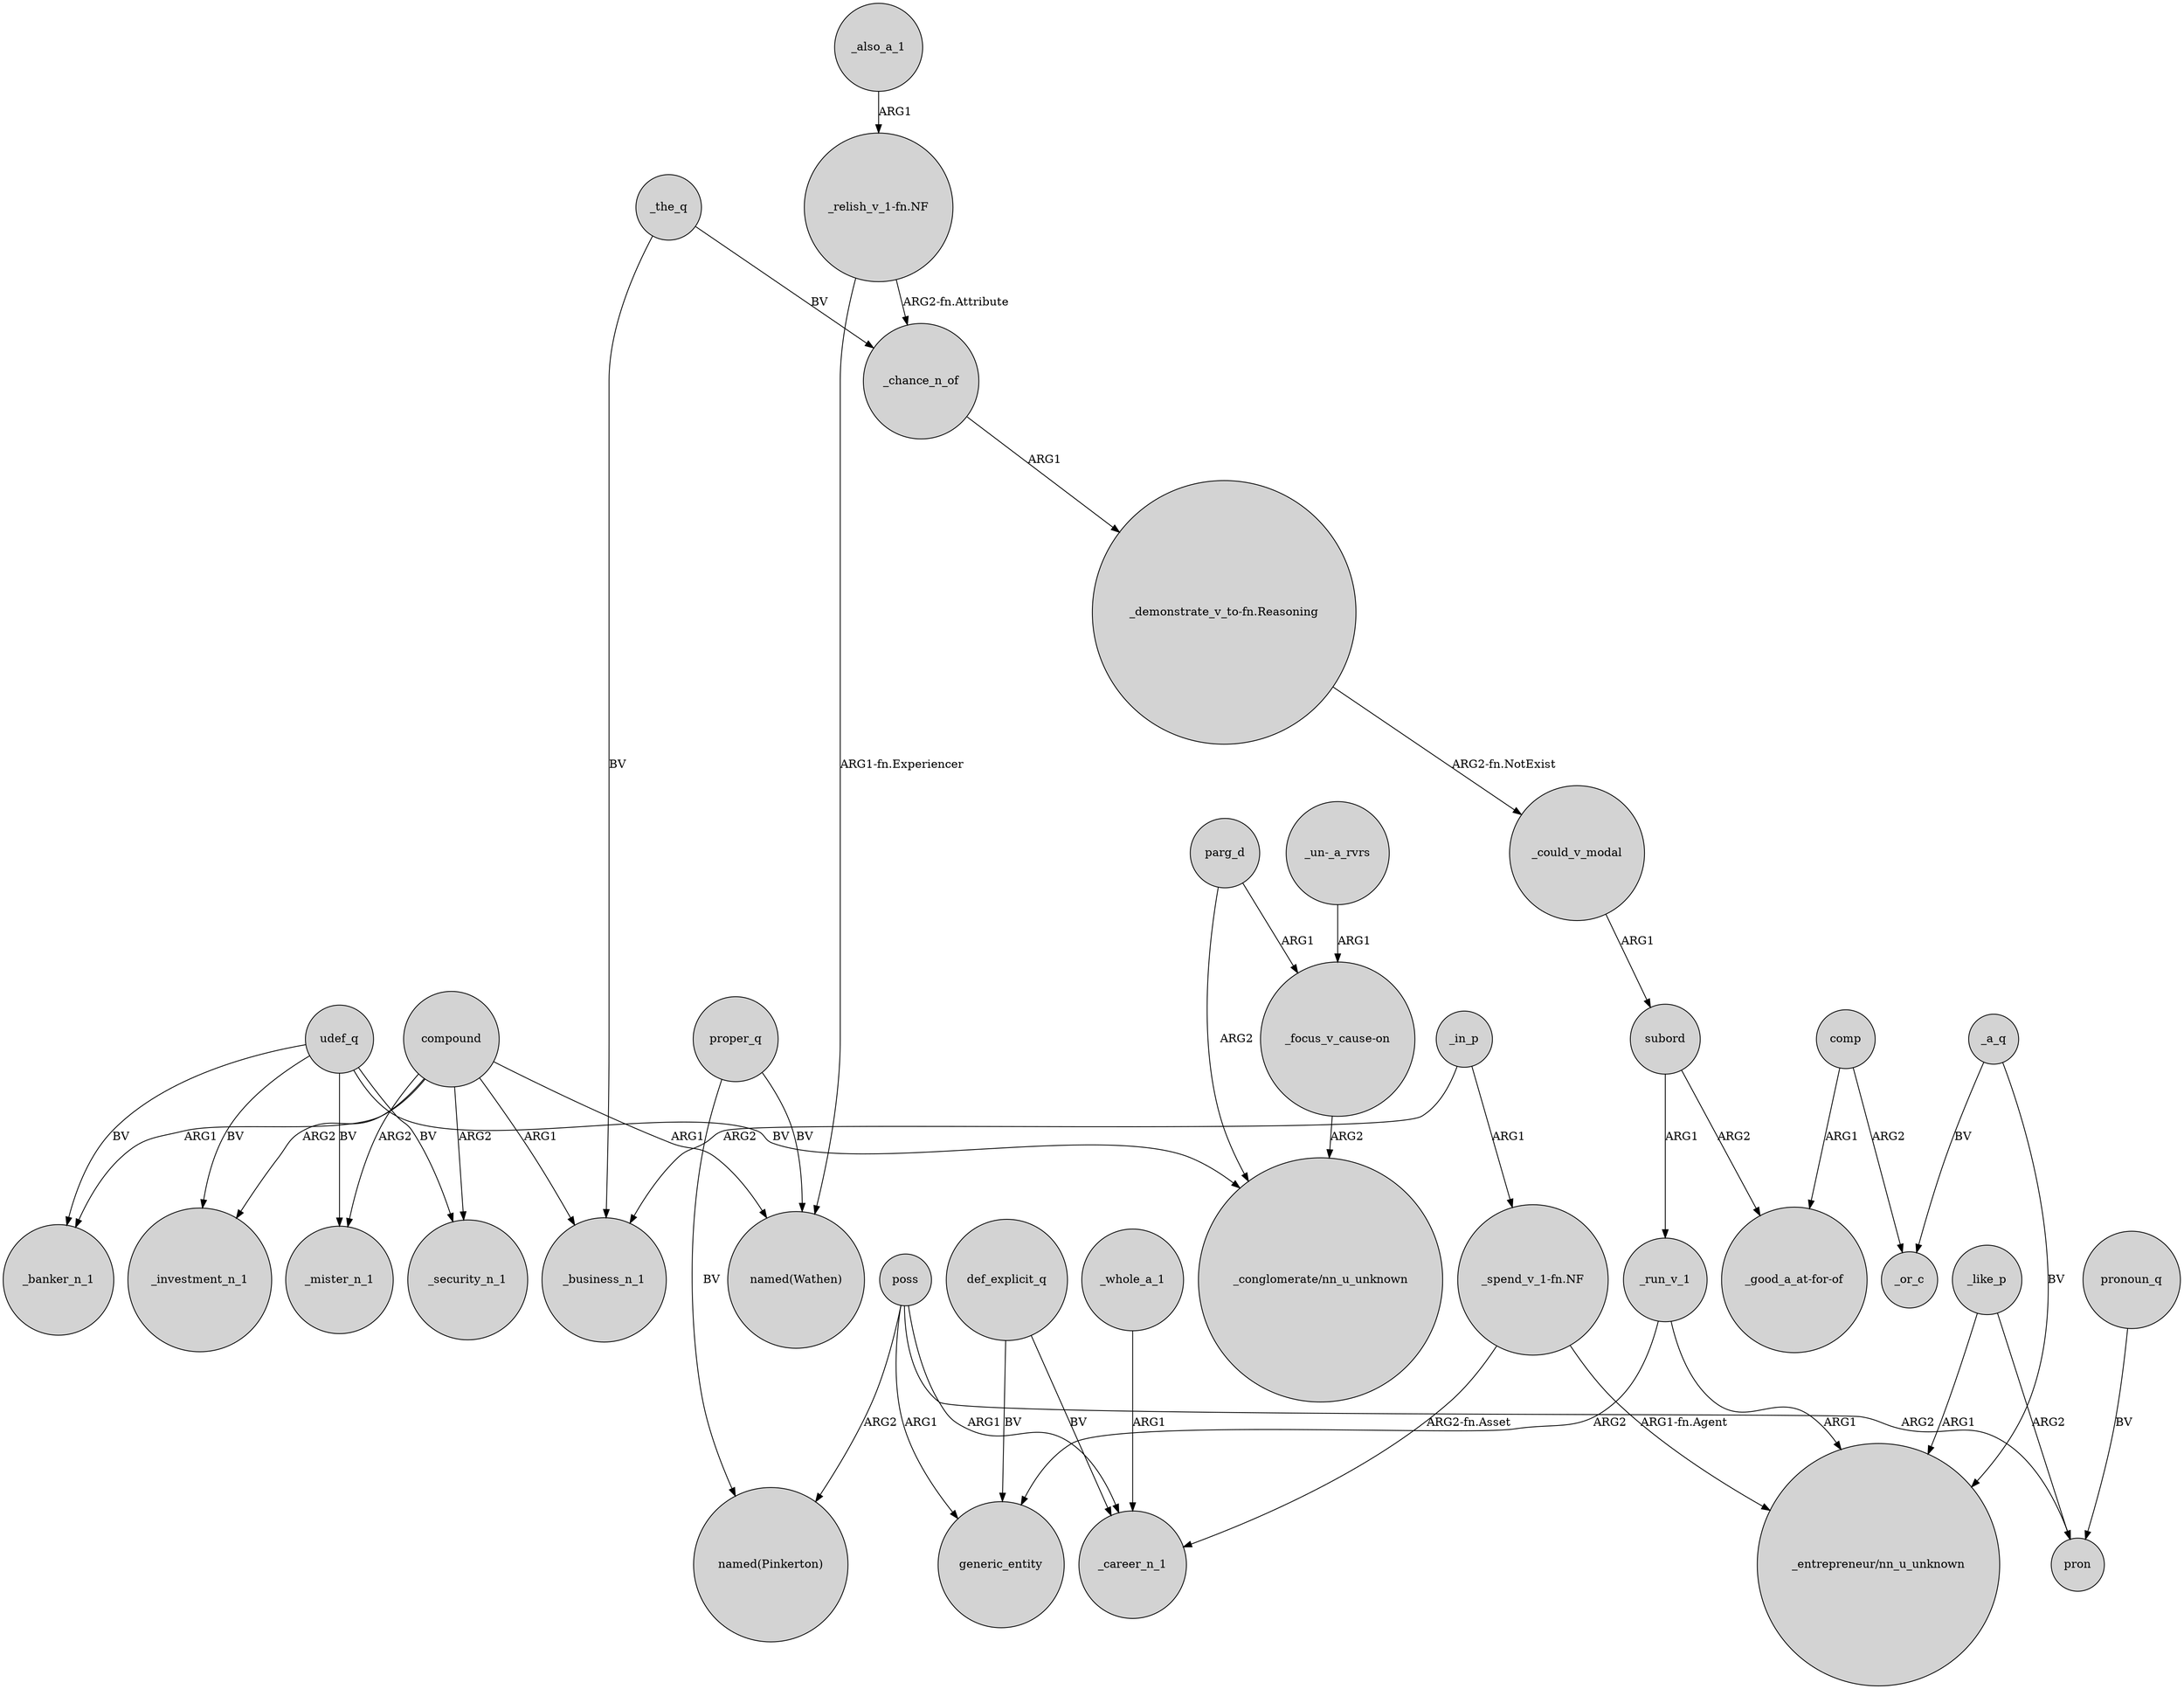 digraph {
	node [shape=circle style=filled]
	_the_q -> _business_n_1 [label=BV]
	poss -> _career_n_1 [label=ARG1]
	proper_q -> "named(Pinkerton)" [label=BV]
	_run_v_1 -> generic_entity [label=ARG2]
	poss -> generic_entity [label=ARG1]
	"_spend_v_1-fn.NF" -> "_entrepreneur/nn_u_unknown" [label="ARG1-fn.Agent"]
	poss -> pron [label=ARG2]
	_could_v_modal -> subord [label=ARG1]
	"_focus_v_cause-on" -> "_conglomerate/nn_u_unknown" [label=ARG2]
	comp -> "_good_a_at-for-of" [label=ARG1]
	compound -> _mister_n_1 [label=ARG2]
	_like_p -> pron [label=ARG2]
	_in_p -> "_spend_v_1-fn.NF" [label=ARG1]
	compound -> "named(Wathen)" [label=ARG1]
	compound -> _security_n_1 [label=ARG2]
	def_explicit_q -> generic_entity [label=BV]
	udef_q -> _mister_n_1 [label=BV]
	"_demonstrate_v_to-fn.Reasoning" -> _could_v_modal [label="ARG2-fn.NotExist"]
	_in_p -> _business_n_1 [label=ARG2]
	_a_q -> _or_c [label=BV]
	compound -> _investment_n_1 [label=ARG2]
	parg_d -> "_focus_v_cause-on" [label=ARG1]
	"_relish_v_1-fn.NF" -> "named(Wathen)" [label="ARG1-fn.Experiencer"]
	poss -> "named(Pinkerton)" [label=ARG2]
	proper_q -> "named(Wathen)" [label=BV]
	pronoun_q -> pron [label=BV]
	_run_v_1 -> "_entrepreneur/nn_u_unknown" [label=ARG1]
	"_relish_v_1-fn.NF" -> _chance_n_of [label="ARG2-fn.Attribute"]
	def_explicit_q -> _career_n_1 [label=BV]
	udef_q -> _banker_n_1 [label=BV]
	compound -> _business_n_1 [label=ARG1]
	comp -> _or_c [label=ARG2]
	_also_a_1 -> "_relish_v_1-fn.NF" [label=ARG1]
	compound -> _banker_n_1 [label=ARG1]
	"_spend_v_1-fn.NF" -> _career_n_1 [label="ARG2-fn.Asset"]
	_chance_n_of -> "_demonstrate_v_to-fn.Reasoning" [label=ARG1]
	udef_q -> _investment_n_1 [label=BV]
	"_un-_a_rvrs" -> "_focus_v_cause-on" [label=ARG1]
	subord -> _run_v_1 [label=ARG1]
	_whole_a_1 -> _career_n_1 [label=ARG1]
	_the_q -> _chance_n_of [label=BV]
	subord -> "_good_a_at-for-of" [label=ARG2]
	udef_q -> "_conglomerate/nn_u_unknown" [label=BV]
	_like_p -> "_entrepreneur/nn_u_unknown" [label=ARG1]
	parg_d -> "_conglomerate/nn_u_unknown" [label=ARG2]
	_a_q -> "_entrepreneur/nn_u_unknown" [label=BV]
	udef_q -> _security_n_1 [label=BV]
}
